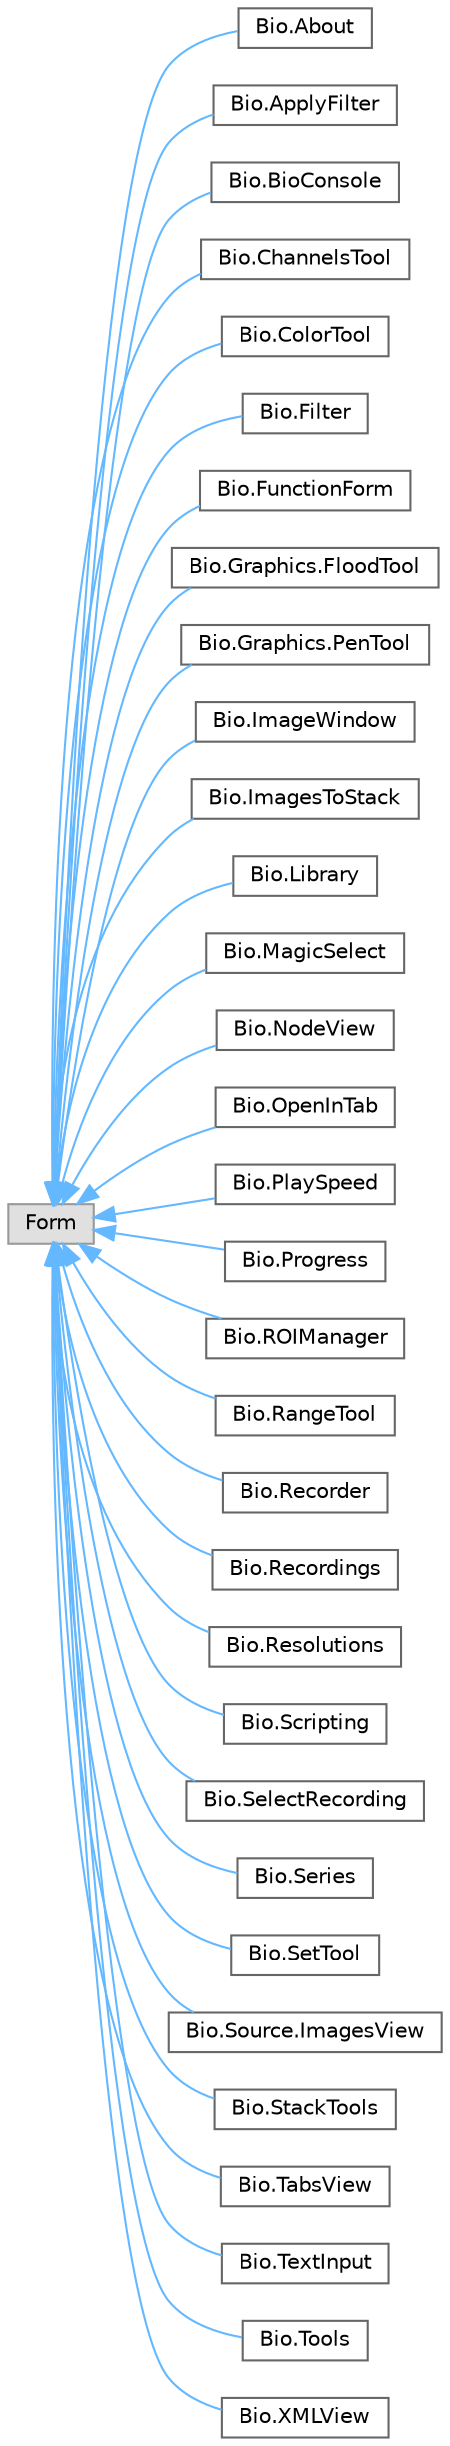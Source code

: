 digraph "Graphical Class Hierarchy"
{
 // LATEX_PDF_SIZE
  bgcolor="transparent";
  edge [fontname=Helvetica,fontsize=10,labelfontname=Helvetica,labelfontsize=10];
  node [fontname=Helvetica,fontsize=10,shape=box,height=0.2,width=0.4];
  rankdir="LR";
  Node0 [label="Form",height=0.2,width=0.4,color="grey60", fillcolor="#E0E0E0", style="filled",tooltip=" "];
  Node0 -> Node1 [dir="back",color="steelblue1",style="solid"];
  Node1 [label="Bio.About",height=0.2,width=0.4,color="grey40", fillcolor="white", style="filled",URL="$class_bio_1_1_about.html",tooltip=" "];
  Node0 -> Node2 [dir="back",color="steelblue1",style="solid"];
  Node2 [label="Bio.ApplyFilter",height=0.2,width=0.4,color="grey40", fillcolor="white", style="filled",URL="$class_bio_1_1_apply_filter.html",tooltip=" "];
  Node0 -> Node3 [dir="back",color="steelblue1",style="solid"];
  Node3 [label="Bio.BioConsole",height=0.2,width=0.4,color="grey40", fillcolor="white", style="filled",URL="$class_bio_1_1_bio_console.html",tooltip=" "];
  Node0 -> Node4 [dir="back",color="steelblue1",style="solid"];
  Node4 [label="Bio.ChannelsTool",height=0.2,width=0.4,color="grey40", fillcolor="white", style="filled",URL="$class_bio_1_1_channels_tool.html",tooltip=" "];
  Node0 -> Node5 [dir="back",color="steelblue1",style="solid"];
  Node5 [label="Bio.ColorTool",height=0.2,width=0.4,color="grey40", fillcolor="white", style="filled",URL="$class_bio_1_1_color_tool.html",tooltip=" "];
  Node0 -> Node6 [dir="back",color="steelblue1",style="solid"];
  Node6 [label="Bio.Filter",height=0.2,width=0.4,color="grey40", fillcolor="white", style="filled",URL="$class_bio_1_1_filter.html",tooltip=" "];
  Node0 -> Node7 [dir="back",color="steelblue1",style="solid"];
  Node7 [label="Bio.FunctionForm",height=0.2,width=0.4,color="grey40", fillcolor="white", style="filled",URL="$class_bio_1_1_function_form.html",tooltip=" "];
  Node0 -> Node8 [dir="back",color="steelblue1",style="solid"];
  Node8 [label="Bio.Graphics.FloodTool",height=0.2,width=0.4,color="grey40", fillcolor="white", style="filled",URL="$class_bio_1_1_graphics_1_1_flood_tool.html",tooltip=" "];
  Node0 -> Node9 [dir="back",color="steelblue1",style="solid"];
  Node9 [label="Bio.Graphics.PenTool",height=0.2,width=0.4,color="grey40", fillcolor="white", style="filled",URL="$class_bio_1_1_graphics_1_1_pen_tool.html",tooltip=" "];
  Node0 -> Node10 [dir="back",color="steelblue1",style="solid"];
  Node10 [label="Bio.ImageWindow",height=0.2,width=0.4,color="grey40", fillcolor="white", style="filled",URL="$class_bio_1_1_image_window.html",tooltip=" "];
  Node0 -> Node11 [dir="back",color="steelblue1",style="solid"];
  Node11 [label="Bio.ImagesToStack",height=0.2,width=0.4,color="grey40", fillcolor="white", style="filled",URL="$class_bio_1_1_images_to_stack.html",tooltip=" "];
  Node0 -> Node12 [dir="back",color="steelblue1",style="solid"];
  Node12 [label="Bio.Library",height=0.2,width=0.4,color="grey40", fillcolor="white", style="filled",URL="$class_bio_1_1_library.html",tooltip=" "];
  Node0 -> Node13 [dir="back",color="steelblue1",style="solid"];
  Node13 [label="Bio.MagicSelect",height=0.2,width=0.4,color="grey40", fillcolor="white", style="filled",URL="$class_bio_1_1_magic_select.html",tooltip=" "];
  Node0 -> Node14 [dir="back",color="steelblue1",style="solid"];
  Node14 [label="Bio.NodeView",height=0.2,width=0.4,color="grey40", fillcolor="white", style="filled",URL="$class_bio_1_1_node_view.html",tooltip=" "];
  Node0 -> Node15 [dir="back",color="steelblue1",style="solid"];
  Node15 [label="Bio.OpenInTab",height=0.2,width=0.4,color="grey40", fillcolor="white", style="filled",URL="$class_bio_1_1_open_in_tab.html",tooltip=" "];
  Node0 -> Node16 [dir="back",color="steelblue1",style="solid"];
  Node16 [label="Bio.PlaySpeed",height=0.2,width=0.4,color="grey40", fillcolor="white", style="filled",URL="$class_bio_1_1_play_speed.html",tooltip=" "];
  Node0 -> Node17 [dir="back",color="steelblue1",style="solid"];
  Node17 [label="Bio.Progress",height=0.2,width=0.4,color="grey40", fillcolor="white", style="filled",URL="$class_bio_1_1_progress.html",tooltip=" "];
  Node0 -> Node18 [dir="back",color="steelblue1",style="solid"];
  Node18 [label="Bio.ROIManager",height=0.2,width=0.4,color="grey40", fillcolor="white", style="filled",URL="$class_bio_1_1_r_o_i_manager.html",tooltip=" "];
  Node0 -> Node19 [dir="back",color="steelblue1",style="solid"];
  Node19 [label="Bio.RangeTool",height=0.2,width=0.4,color="grey40", fillcolor="white", style="filled",URL="$class_bio_1_1_range_tool.html",tooltip=" "];
  Node0 -> Node20 [dir="back",color="steelblue1",style="solid"];
  Node20 [label="Bio.Recorder",height=0.2,width=0.4,color="grey40", fillcolor="white", style="filled",URL="$class_bio_1_1_recorder.html",tooltip=" "];
  Node0 -> Node21 [dir="back",color="steelblue1",style="solid"];
  Node21 [label="Bio.Recordings",height=0.2,width=0.4,color="grey40", fillcolor="white", style="filled",URL="$class_bio_1_1_recordings.html",tooltip=" "];
  Node0 -> Node22 [dir="back",color="steelblue1",style="solid"];
  Node22 [label="Bio.Resolutions",height=0.2,width=0.4,color="grey40", fillcolor="white", style="filled",URL="$class_bio_1_1_resolutions.html",tooltip=" "];
  Node0 -> Node23 [dir="back",color="steelblue1",style="solid"];
  Node23 [label="Bio.Scripting",height=0.2,width=0.4,color="grey40", fillcolor="white", style="filled",URL="$class_bio_1_1_scripting.html",tooltip=" "];
  Node0 -> Node24 [dir="back",color="steelblue1",style="solid"];
  Node24 [label="Bio.SelectRecording",height=0.2,width=0.4,color="grey40", fillcolor="white", style="filled",URL="$class_bio_1_1_select_recording.html",tooltip=" "];
  Node0 -> Node25 [dir="back",color="steelblue1",style="solid"];
  Node25 [label="Bio.Series",height=0.2,width=0.4,color="grey40", fillcolor="white", style="filled",URL="$class_bio_1_1_series.html",tooltip=" "];
  Node0 -> Node26 [dir="back",color="steelblue1",style="solid"];
  Node26 [label="Bio.SetTool",height=0.2,width=0.4,color="grey40", fillcolor="white", style="filled",URL="$class_bio_1_1_set_tool.html",tooltip=" "];
  Node0 -> Node27 [dir="back",color="steelblue1",style="solid"];
  Node27 [label="Bio.Source.ImagesView",height=0.2,width=0.4,color="grey40", fillcolor="white", style="filled",URL="$class_bio_1_1_source_1_1_images_view.html",tooltip=" "];
  Node0 -> Node28 [dir="back",color="steelblue1",style="solid"];
  Node28 [label="Bio.StackTools",height=0.2,width=0.4,color="grey40", fillcolor="white", style="filled",URL="$class_bio_1_1_stack_tools.html",tooltip=" "];
  Node0 -> Node29 [dir="back",color="steelblue1",style="solid"];
  Node29 [label="Bio.TabsView",height=0.2,width=0.4,color="grey40", fillcolor="white", style="filled",URL="$class_bio_1_1_tabs_view.html",tooltip=" "];
  Node0 -> Node30 [dir="back",color="steelblue1",style="solid"];
  Node30 [label="Bio.TextInput",height=0.2,width=0.4,color="grey40", fillcolor="white", style="filled",URL="$class_bio_1_1_text_input.html",tooltip=" "];
  Node0 -> Node31 [dir="back",color="steelblue1",style="solid"];
  Node31 [label="Bio.Tools",height=0.2,width=0.4,color="grey40", fillcolor="white", style="filled",URL="$class_bio_1_1_tools.html",tooltip=" "];
  Node0 -> Node32 [dir="back",color="steelblue1",style="solid"];
  Node32 [label="Bio.XMLView",height=0.2,width=0.4,color="grey40", fillcolor="white", style="filled",URL="$class_bio_1_1_x_m_l_view.html",tooltip=" "];
}
